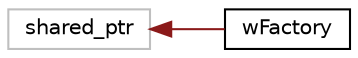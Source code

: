 digraph "Graficzna hierarchia klas"
{
  edge [fontname="Helvetica",fontsize="10",labelfontname="Helvetica",labelfontsize="10"];
  node [fontname="Helvetica",fontsize="10",shape=record];
  rankdir="LR";
  Node3 [label="shared_ptr",height=0.2,width=0.4,color="grey75", fillcolor="white", style="filled"];
  Node3 -> Node0 [dir="back",color="firebrick4",fontsize="10",style="solid",fontname="Helvetica"];
  Node0 [label="wFactory",height=0.2,width=0.4,color="black", fillcolor="white", style="filled",URL="$classw_factory.html",tooltip="Klasa definiuje pojęcie wskażnika na obiekt klasy Factory. "];
}
